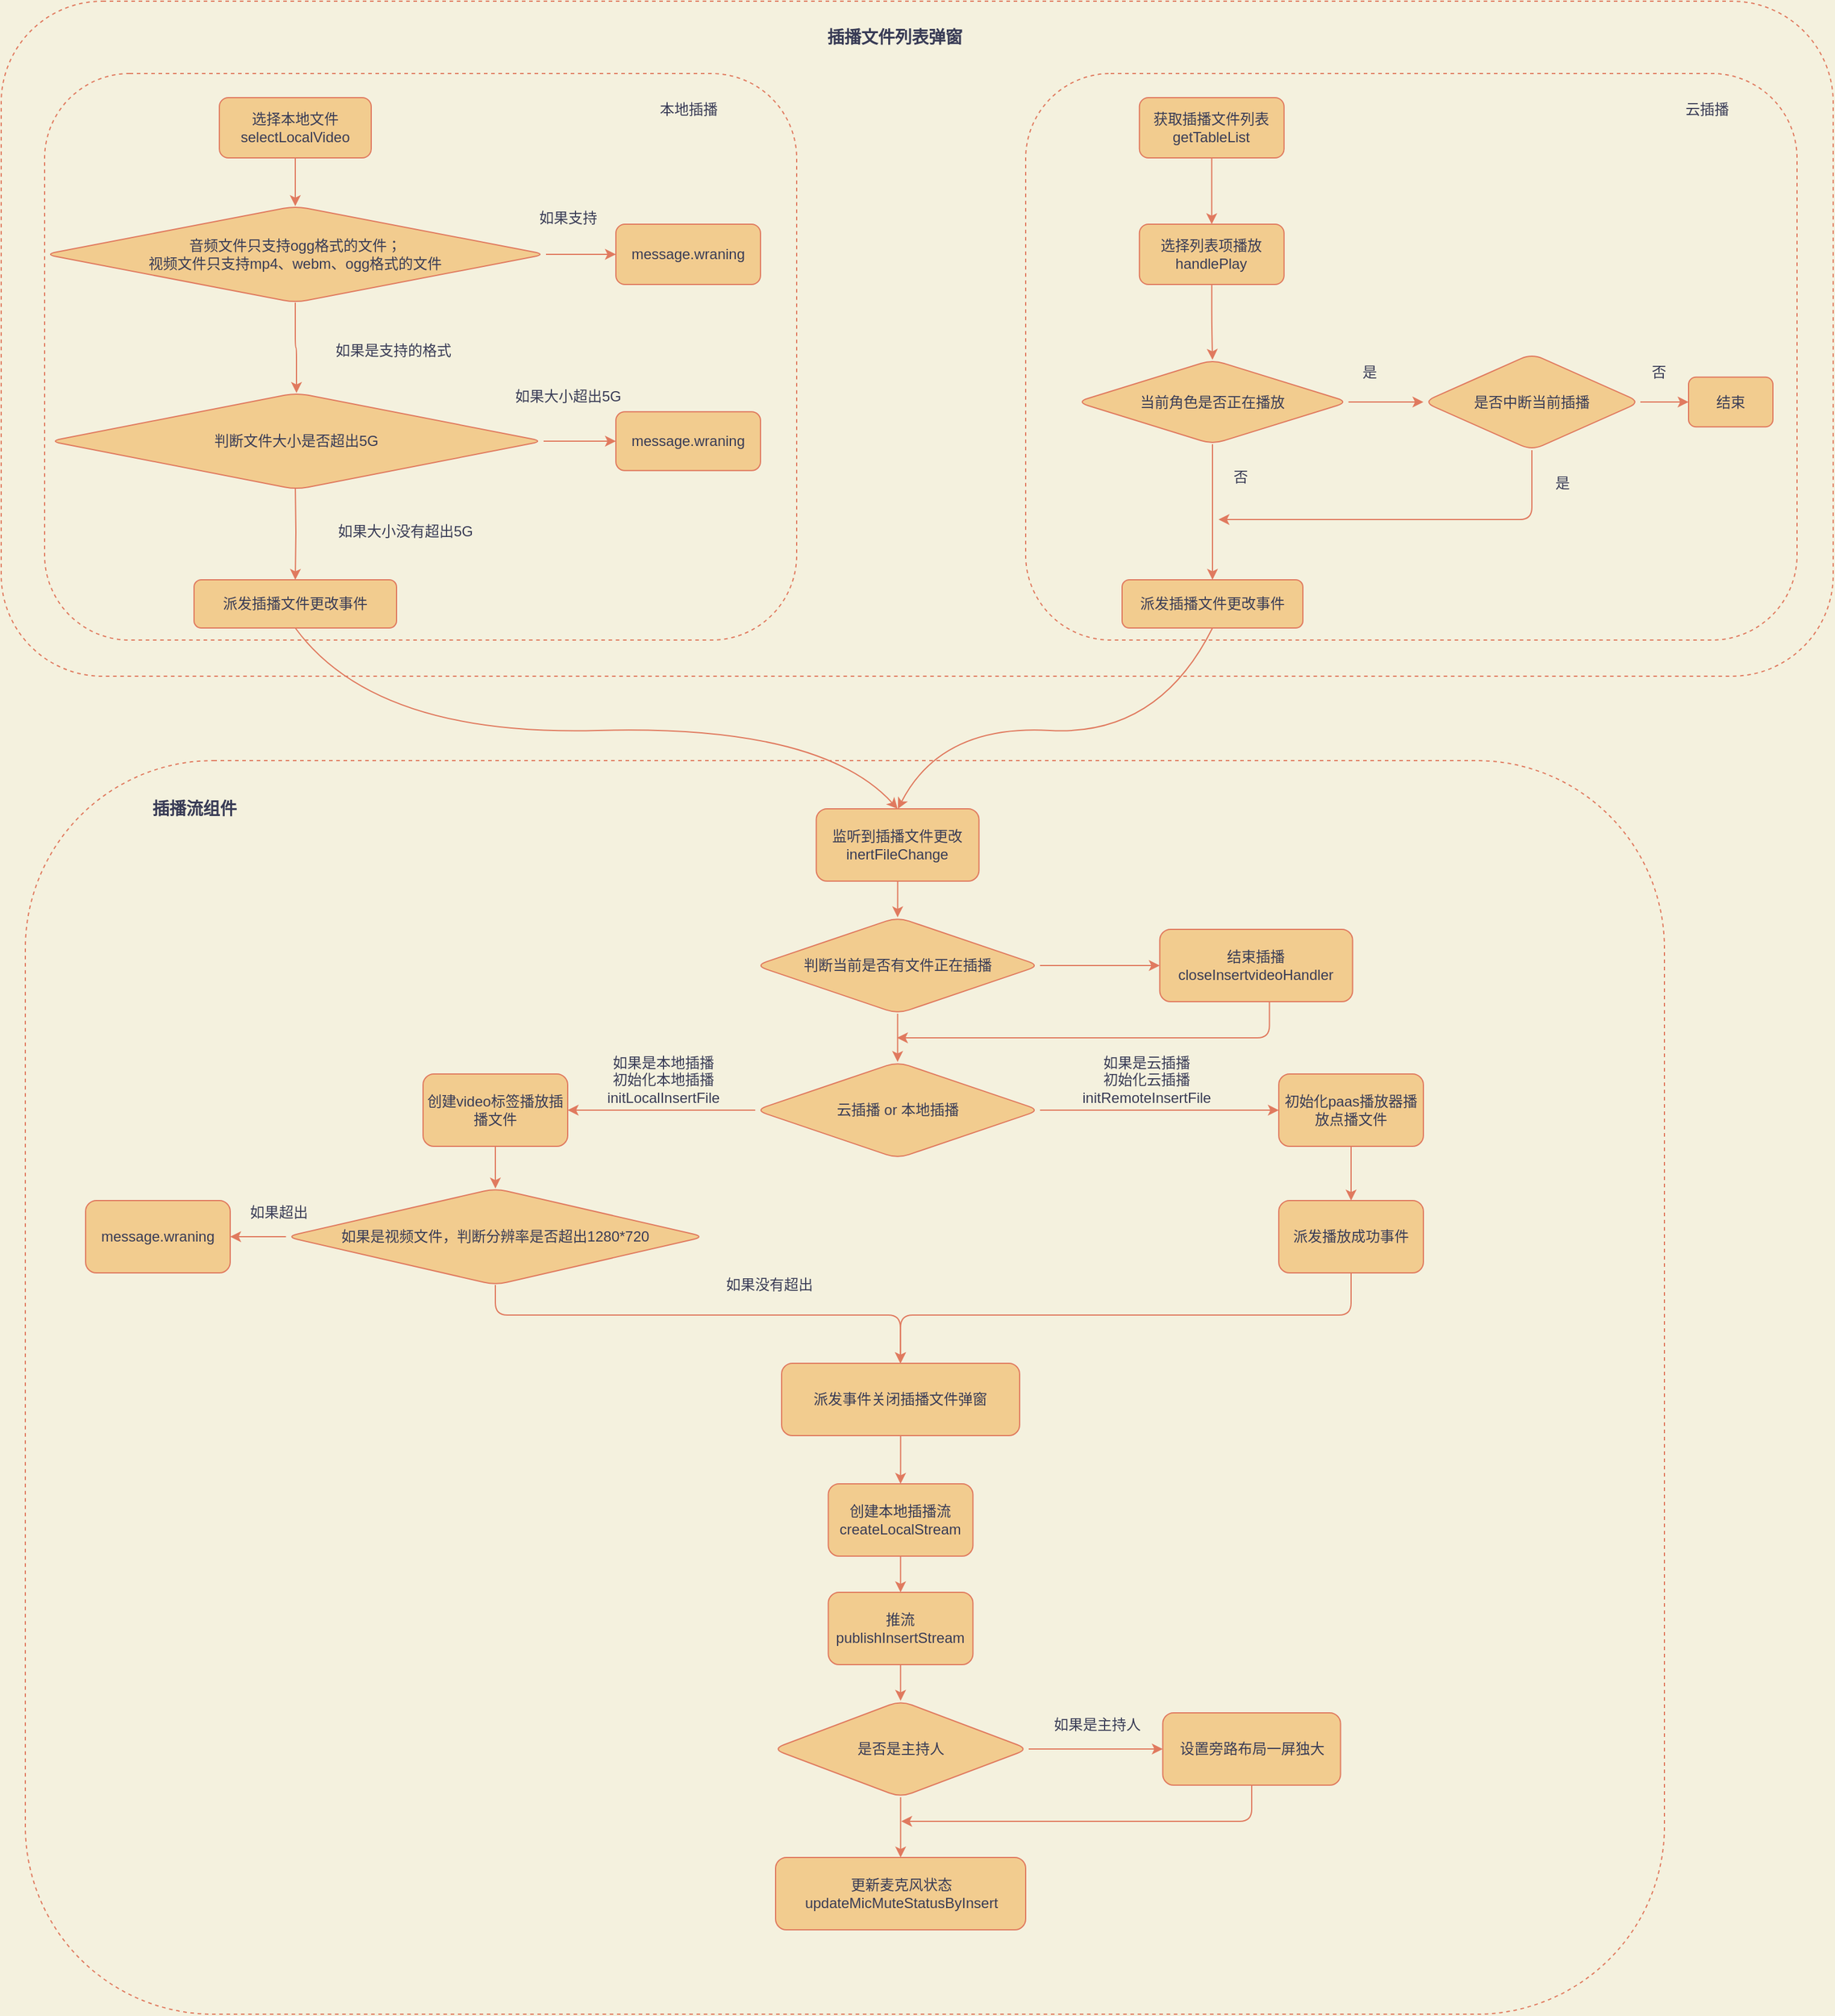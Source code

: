 <mxfile version="17.4.0" type="device"><diagram id="HH8NktRQjwCHwINB59_O" name="Page-1"><mxGraphModel dx="1673" dy="887" grid="1" gridSize="10" guides="1" tooltips="1" connect="1" arrows="1" fold="1" page="1" pageScale="1" pageWidth="2339" pageHeight="3300" background="#F4F1DE" math="0" shadow="0"><root><mxCell id="0"/><mxCell id="1" parent="0"/><mxCell id="0r0gOWuuQr0Z9mJkLFZh-127" value="" style="rounded=1;whiteSpace=wrap;html=1;dashed=1;sketch=0;fontColor=#393C56;strokeColor=#E07A5F;fillColor=none;" vertex="1" parent="1"><mxGeometry x="430" y="790" width="1360" height="1040" as="geometry"/></mxCell><mxCell id="0r0gOWuuQr0Z9mJkLFZh-121" value="" style="rounded=1;whiteSpace=wrap;html=1;sketch=0;fontColor=#393C56;strokeColor=#E07A5F;fillColor=none;dashed=1;" vertex="1" parent="1"><mxGeometry x="1260" y="220" width="640" height="470" as="geometry"/></mxCell><mxCell id="0r0gOWuuQr0Z9mJkLFZh-120" value="" style="rounded=1;whiteSpace=wrap;html=1;sketch=0;fontColor=#393C56;strokeColor=#E07A5F;fillColor=none;dashed=1;" vertex="1" parent="1"><mxGeometry x="446" y="220" width="624" height="470" as="geometry"/></mxCell><mxCell id="0r0gOWuuQr0Z9mJkLFZh-119" value="" style="rounded=1;whiteSpace=wrap;html=1;sketch=0;fontColor=#393C56;strokeColor=#E07A5F;fillColor=none;dashed=1;" vertex="1" parent="1"><mxGeometry x="410" y="160" width="1520" height="560" as="geometry"/></mxCell><mxCell id="0r0gOWuuQr0Z9mJkLFZh-31" value="" style="edgeStyle=orthogonalEdgeStyle;curved=0;rounded=1;sketch=0;orthogonalLoop=1;jettySize=auto;html=1;fontColor=#393C56;strokeColor=#E07A5F;fillColor=#F2CC8F;" edge="1" parent="1" source="0r0gOWuuQr0Z9mJkLFZh-1" target="0r0gOWuuQr0Z9mJkLFZh-30"><mxGeometry relative="1" as="geometry"/></mxCell><mxCell id="0r0gOWuuQr0Z9mJkLFZh-1" value="选择本地文件&lt;br&gt;selectLocalVideo" style="rounded=1;whiteSpace=wrap;html=1;fillColor=#F2CC8F;strokeColor=#E07A5F;fontColor=#393C56;" vertex="1" parent="1"><mxGeometry x="591" y="240" width="126" height="50" as="geometry"/></mxCell><mxCell id="0r0gOWuuQr0Z9mJkLFZh-4" value="message.wraning" style="rounded=1;whiteSpace=wrap;html=1;fillColor=#F2CC8F;strokeColor=#E07A5F;fontColor=#393C56;" vertex="1" parent="1"><mxGeometry x="920" y="345" width="120" height="50" as="geometry"/></mxCell><mxCell id="0r0gOWuuQr0Z9mJkLFZh-7" value="如果支持" style="text;html=1;align=center;verticalAlign=middle;resizable=0;points=[];autosize=1;strokeColor=none;fillColor=none;fontColor=#393C56;" vertex="1" parent="1"><mxGeometry x="850.01" y="330" width="60" height="20" as="geometry"/></mxCell><mxCell id="0r0gOWuuQr0Z9mJkLFZh-11" value="如果是支持的格式" style="text;html=1;align=center;verticalAlign=middle;resizable=0;points=[];autosize=1;strokeColor=none;fillColor=none;fontColor=#393C56;" vertex="1" parent="1"><mxGeometry x="680" y="440" width="110" height="20" as="geometry"/></mxCell><mxCell id="0r0gOWuuQr0Z9mJkLFZh-18" value="" style="edgeStyle=orthogonalEdgeStyle;rounded=0;orthogonalLoop=1;jettySize=auto;html=1;labelBackgroundColor=#F4F1DE;strokeColor=#E07A5F;fontColor=#393C56;" edge="1" parent="1" target="0r0gOWuuQr0Z9mJkLFZh-17"><mxGeometry relative="1" as="geometry"><mxPoint x="654.0" y="560.0" as="sourcePoint"/></mxGeometry></mxCell><mxCell id="0r0gOWuuQr0Z9mJkLFZh-15" value="message.wraning" style="rounded=1;whiteSpace=wrap;html=1;fillColor=#F2CC8F;strokeColor=#E07A5F;fontColor=#393C56;" vertex="1" parent="1"><mxGeometry x="920" y="500.62" width="120" height="48.75" as="geometry"/></mxCell><mxCell id="0r0gOWuuQr0Z9mJkLFZh-17" value="派发插播文件更改事件" style="rounded=1;whiteSpace=wrap;html=1;fillColor=#F2CC8F;strokeColor=#E07A5F;fontColor=#393C56;" vertex="1" parent="1"><mxGeometry x="570" y="640" width="168" height="40" as="geometry"/></mxCell><mxCell id="0r0gOWuuQr0Z9mJkLFZh-19" value="如果大小超出5G" style="text;html=1;align=center;verticalAlign=middle;resizable=0;points=[];autosize=1;strokeColor=none;fillColor=none;fontColor=#393C56;" vertex="1" parent="1"><mxGeometry x="830.01" y="477.5" width="100" height="20" as="geometry"/></mxCell><mxCell id="0r0gOWuuQr0Z9mJkLFZh-20" value="如果大小没有超出5G" style="text;html=1;align=center;verticalAlign=middle;resizable=0;points=[];autosize=1;strokeColor=none;fillColor=none;fontColor=#393C56;" vertex="1" parent="1"><mxGeometry x="680" y="590" width="130" height="20" as="geometry"/></mxCell><mxCell id="0r0gOWuuQr0Z9mJkLFZh-22" value="&lt;b&gt;&lt;font style=&quot;font-size: 14px&quot;&gt;插播文件列表弹窗&lt;/font&gt;&lt;/b&gt;" style="text;html=1;align=center;verticalAlign=middle;resizable=0;points=[];autosize=1;strokeColor=none;fillColor=none;fontColor=#393C56;" vertex="1" parent="1"><mxGeometry x="1086.25" y="180" width="130" height="20" as="geometry"/></mxCell><mxCell id="0r0gOWuuQr0Z9mJkLFZh-23" value="&lt;b&gt;&lt;font style=&quot;font-size: 14px&quot;&gt;插播流组件&lt;/font&gt;&lt;/b&gt;" style="text;html=1;align=center;verticalAlign=middle;resizable=0;points=[];autosize=1;strokeColor=none;fillColor=none;fontColor=#393C56;" vertex="1" parent="1"><mxGeometry x="525.01" y="820" width="90" height="20" as="geometry"/></mxCell><mxCell id="0r0gOWuuQr0Z9mJkLFZh-29" value="" style="edgeStyle=orthogonalEdgeStyle;curved=0;rounded=1;sketch=0;orthogonalLoop=1;jettySize=auto;html=1;fontColor=#393C56;strokeColor=#E07A5F;fillColor=#F2CC8F;" edge="1" parent="1" source="0r0gOWuuQr0Z9mJkLFZh-24" target="0r0gOWuuQr0Z9mJkLFZh-28"><mxGeometry relative="1" as="geometry"/></mxCell><mxCell id="0r0gOWuuQr0Z9mJkLFZh-24" value="监听到插播文件更改&lt;br&gt;inertFileChange" style="rounded=1;whiteSpace=wrap;html=1;sketch=0;fontColor=#393C56;strokeColor=#E07A5F;fillColor=#F2CC8F;" vertex="1" parent="1"><mxGeometry x="1086.26" y="830" width="135" height="60" as="geometry"/></mxCell><mxCell id="0r0gOWuuQr0Z9mJkLFZh-40" value="" style="edgeStyle=orthogonalEdgeStyle;curved=0;rounded=1;sketch=0;orthogonalLoop=1;jettySize=auto;html=1;fontColor=#393C56;strokeColor=#E07A5F;fillColor=#F2CC8F;" edge="1" parent="1" source="0r0gOWuuQr0Z9mJkLFZh-28" target="0r0gOWuuQr0Z9mJkLFZh-39"><mxGeometry relative="1" as="geometry"/></mxCell><mxCell id="0r0gOWuuQr0Z9mJkLFZh-42" value="" style="edgeStyle=orthogonalEdgeStyle;curved=0;rounded=1;sketch=0;orthogonalLoop=1;jettySize=auto;html=1;fontColor=#393C56;strokeColor=#E07A5F;fillColor=#F2CC8F;" edge="1" parent="1" source="0r0gOWuuQr0Z9mJkLFZh-28" target="0r0gOWuuQr0Z9mJkLFZh-41"><mxGeometry relative="1" as="geometry"/></mxCell><mxCell id="0r0gOWuuQr0Z9mJkLFZh-28" value="判断当前是否有文件正在插播" style="rhombus;whiteSpace=wrap;html=1;fillColor=#F2CC8F;strokeColor=#E07A5F;fontColor=#393C56;rounded=1;sketch=0;" vertex="1" parent="1"><mxGeometry x="1035.63" y="920" width="236.25" height="80" as="geometry"/></mxCell><mxCell id="0r0gOWuuQr0Z9mJkLFZh-35" value="" style="edgeStyle=orthogonalEdgeStyle;curved=0;rounded=1;sketch=0;orthogonalLoop=1;jettySize=auto;html=1;fontColor=#393C56;strokeColor=#E07A5F;fillColor=#F2CC8F;" edge="1" parent="1" source="0r0gOWuuQr0Z9mJkLFZh-30" target="0r0gOWuuQr0Z9mJkLFZh-34"><mxGeometry relative="1" as="geometry"/></mxCell><mxCell id="0r0gOWuuQr0Z9mJkLFZh-36" value="" style="edgeStyle=orthogonalEdgeStyle;curved=0;rounded=1;sketch=0;orthogonalLoop=1;jettySize=auto;html=1;fontColor=#393C56;strokeColor=#E07A5F;fillColor=#F2CC8F;" edge="1" parent="1" source="0r0gOWuuQr0Z9mJkLFZh-30" target="0r0gOWuuQr0Z9mJkLFZh-4"><mxGeometry relative="1" as="geometry"><mxPoint x="900" y="360" as="targetPoint"/></mxGeometry></mxCell><mxCell id="0r0gOWuuQr0Z9mJkLFZh-30" value="&lt;span&gt;音频文件只支持ogg格式的文件；&lt;/span&gt;&lt;br&gt;&lt;span&gt;视频文件只支持mp4、webm、ogg格式的文件&lt;/span&gt;" style="rhombus;whiteSpace=wrap;html=1;fillColor=#F2CC8F;strokeColor=#E07A5F;fontColor=#393C56;rounded=1;" vertex="1" parent="1"><mxGeometry x="446" y="330" width="416" height="80" as="geometry"/></mxCell><mxCell id="0r0gOWuuQr0Z9mJkLFZh-37" value="" style="edgeStyle=orthogonalEdgeStyle;curved=0;rounded=1;sketch=0;orthogonalLoop=1;jettySize=auto;html=1;fontColor=#393C56;strokeColor=#E07A5F;fillColor=#F2CC8F;" edge="1" parent="1" source="0r0gOWuuQr0Z9mJkLFZh-34" target="0r0gOWuuQr0Z9mJkLFZh-15"><mxGeometry relative="1" as="geometry"/></mxCell><mxCell id="0r0gOWuuQr0Z9mJkLFZh-34" value="&lt;span&gt;判断文件大小是否超出5G&lt;/span&gt;" style="rhombus;whiteSpace=wrap;html=1;fillColor=#F2CC8F;strokeColor=#E07A5F;fontColor=#393C56;rounded=1;" vertex="1" parent="1"><mxGeometry x="450" y="485" width="410" height="80" as="geometry"/></mxCell><mxCell id="0r0gOWuuQr0Z9mJkLFZh-45" value="" style="edgeStyle=orthogonalEdgeStyle;curved=0;rounded=1;sketch=0;orthogonalLoop=1;jettySize=auto;html=1;fontColor=#393C56;strokeColor=#E07A5F;fillColor=#F2CC8F;" edge="1" parent="1" source="0r0gOWuuQr0Z9mJkLFZh-39"><mxGeometry relative="1" as="geometry"><mxPoint x="1153.26" y="1020" as="targetPoint"/><Array as="points"><mxPoint x="1462.26" y="1020"/></Array></mxGeometry></mxCell><mxCell id="0r0gOWuuQr0Z9mJkLFZh-39" value="结束插播&lt;br&gt;closeInsertvideoHandler" style="whiteSpace=wrap;html=1;fillColor=#F2CC8F;strokeColor=#E07A5F;fontColor=#393C56;rounded=1;sketch=0;" vertex="1" parent="1"><mxGeometry x="1371.26" y="930" width="160" height="60" as="geometry"/></mxCell><mxCell id="0r0gOWuuQr0Z9mJkLFZh-52" value="" style="edgeStyle=orthogonalEdgeStyle;curved=0;rounded=1;sketch=0;orthogonalLoop=1;jettySize=auto;html=1;fontColor=#393C56;strokeColor=#E07A5F;fillColor=#F2CC8F;entryX=0;entryY=0.5;entryDx=0;entryDy=0;" edge="1" parent="1" source="0r0gOWuuQr0Z9mJkLFZh-41" target="0r0gOWuuQr0Z9mJkLFZh-56"><mxGeometry relative="1" as="geometry"><mxPoint x="1410.005" y="1070.059" as="targetPoint"/></mxGeometry></mxCell><mxCell id="0r0gOWuuQr0Z9mJkLFZh-41" value="云插播 or 本地插播" style="rhombus;whiteSpace=wrap;html=1;fillColor=#F2CC8F;strokeColor=#E07A5F;fontColor=#393C56;rounded=1;sketch=0;" vertex="1" parent="1"><mxGeometry x="1035.63" y="1040" width="236.25" height="80" as="geometry"/></mxCell><mxCell id="0r0gOWuuQr0Z9mJkLFZh-55" value="" style="edgeStyle=orthogonalEdgeStyle;curved=0;rounded=1;sketch=0;orthogonalLoop=1;jettySize=auto;html=1;fontColor=#393C56;strokeColor=#E07A5F;fillColor=#F2CC8F;entryX=1;entryY=0.5;entryDx=0;entryDy=0;exitX=0;exitY=0.5;exitDx=0;exitDy=0;" edge="1" parent="1" source="0r0gOWuuQr0Z9mJkLFZh-41" target="0r0gOWuuQr0Z9mJkLFZh-60"><mxGeometry relative="1" as="geometry"><mxPoint x="1151.255" y="1240" as="sourcePoint"/><mxPoint x="1153.824" y="1160" as="targetPoint"/><Array as="points"><mxPoint x="890" y="1080"/><mxPoint x="890" y="1080"/></Array></mxGeometry></mxCell><mxCell id="0r0gOWuuQr0Z9mJkLFZh-50" value="如果是云插播&lt;br&gt;初始化云插播&lt;br&gt;initRemoteInsertFile" style="text;html=1;align=center;verticalAlign=middle;resizable=0;points=[];autosize=1;strokeColor=none;fillColor=none;fontColor=#393C56;" vertex="1" parent="1"><mxGeometry x="1300" y="1030" width="120" height="50" as="geometry"/></mxCell><mxCell id="0r0gOWuuQr0Z9mJkLFZh-53" value="如果是本地插播&lt;br&gt;初始化本地插播&lt;br&gt;initLocalInsertFile" style="text;html=1;align=center;verticalAlign=middle;resizable=0;points=[];autosize=1;strokeColor=none;fillColor=none;fontColor=#393C56;" vertex="1" parent="1"><mxGeometry x="904" y="1030" width="110" height="50" as="geometry"/></mxCell><mxCell id="0r0gOWuuQr0Z9mJkLFZh-88" value="" style="edgeStyle=orthogonalEdgeStyle;curved=0;rounded=1;sketch=0;orthogonalLoop=1;jettySize=auto;html=1;fontColor=#393C56;strokeColor=#E07A5F;fillColor=#F2CC8F;" edge="1" parent="1" source="0r0gOWuuQr0Z9mJkLFZh-56" target="0r0gOWuuQr0Z9mJkLFZh-87"><mxGeometry relative="1" as="geometry"/></mxCell><mxCell id="0r0gOWuuQr0Z9mJkLFZh-56" value="初始化paas播放器播放点播文件" style="whiteSpace=wrap;html=1;fillColor=#F2CC8F;strokeColor=#E07A5F;fontColor=#393C56;rounded=1;sketch=0;" vertex="1" parent="1"><mxGeometry x="1469.995" y="1050" width="120" height="60" as="geometry"/></mxCell><mxCell id="0r0gOWuuQr0Z9mJkLFZh-63" value="" style="edgeStyle=orthogonalEdgeStyle;curved=0;rounded=1;sketch=0;orthogonalLoop=1;jettySize=auto;html=1;fontColor=#393C56;strokeColor=#E07A5F;fillColor=#F2CC8F;" edge="1" parent="1" source="0r0gOWuuQr0Z9mJkLFZh-60" target="0r0gOWuuQr0Z9mJkLFZh-62"><mxGeometry relative="1" as="geometry"/></mxCell><mxCell id="0r0gOWuuQr0Z9mJkLFZh-60" value="创建video标签播放插播文件" style="whiteSpace=wrap;html=1;fillColor=#F2CC8F;strokeColor=#E07A5F;fontColor=#393C56;rounded=1;sketch=0;" vertex="1" parent="1"><mxGeometry x="760.005" y="1050" width="120" height="60" as="geometry"/></mxCell><mxCell id="0r0gOWuuQr0Z9mJkLFZh-65" value="" style="edgeStyle=orthogonalEdgeStyle;curved=0;rounded=1;sketch=0;orthogonalLoop=1;jettySize=auto;html=1;fontColor=#393C56;strokeColor=#E07A5F;fillColor=#F2CC8F;" edge="1" parent="1" source="0r0gOWuuQr0Z9mJkLFZh-62" target="0r0gOWuuQr0Z9mJkLFZh-64"><mxGeometry relative="1" as="geometry"/></mxCell><mxCell id="0r0gOWuuQr0Z9mJkLFZh-68" value="" style="edgeStyle=orthogonalEdgeStyle;curved=0;rounded=1;sketch=0;orthogonalLoop=1;jettySize=auto;html=1;fontColor=#393C56;strokeColor=#E07A5F;fillColor=#F2CC8F;exitX=0.5;exitY=1;exitDx=0;exitDy=0;" edge="1" parent="1" source="0r0gOWuuQr0Z9mJkLFZh-62" target="0r0gOWuuQr0Z9mJkLFZh-67"><mxGeometry relative="1" as="geometry"><Array as="points"><mxPoint x="820" y="1250"/><mxPoint x="1156" y="1250"/></Array></mxGeometry></mxCell><mxCell id="0r0gOWuuQr0Z9mJkLFZh-62" value="如果是视频文件，判断分辨率是否超出1280*720" style="rhombus;whiteSpace=wrap;html=1;fillColor=#F2CC8F;strokeColor=#E07A5F;fontColor=#393C56;rounded=1;sketch=0;" vertex="1" parent="1"><mxGeometry x="646.25" y="1145" width="347.51" height="80" as="geometry"/></mxCell><mxCell id="0r0gOWuuQr0Z9mJkLFZh-64" value="message.wraning" style="whiteSpace=wrap;html=1;fillColor=#F2CC8F;strokeColor=#E07A5F;fontColor=#393C56;rounded=1;sketch=0;" vertex="1" parent="1"><mxGeometry x="480.005" y="1155" width="120" height="60" as="geometry"/></mxCell><mxCell id="0r0gOWuuQr0Z9mJkLFZh-66" value="如果超出" style="text;html=1;align=center;verticalAlign=middle;resizable=0;points=[];autosize=1;strokeColor=none;fillColor=none;fontColor=#393C56;" vertex="1" parent="1"><mxGeometry x="610.01" y="1155" width="60" height="20" as="geometry"/></mxCell><mxCell id="0r0gOWuuQr0Z9mJkLFZh-71" value="" style="edgeStyle=orthogonalEdgeStyle;curved=0;rounded=1;sketch=0;orthogonalLoop=1;jettySize=auto;html=1;fontColor=#393C56;strokeColor=#E07A5F;fillColor=#F2CC8F;" edge="1" parent="1" source="0r0gOWuuQr0Z9mJkLFZh-67" target="0r0gOWuuQr0Z9mJkLFZh-70"><mxGeometry relative="1" as="geometry"/></mxCell><mxCell id="0r0gOWuuQr0Z9mJkLFZh-67" value="派发事件关闭插播文件弹窗" style="whiteSpace=wrap;html=1;fillColor=#F2CC8F;strokeColor=#E07A5F;fontColor=#393C56;rounded=1;sketch=0;" vertex="1" parent="1"><mxGeometry x="1057.49" y="1290" width="197.51" height="60" as="geometry"/></mxCell><mxCell id="0r0gOWuuQr0Z9mJkLFZh-69" value="如果没有超出" style="text;html=1;align=center;verticalAlign=middle;resizable=0;points=[];autosize=1;strokeColor=none;fillColor=none;fontColor=#393C56;" vertex="1" parent="1"><mxGeometry x="1002.01" y="1215" width="90" height="20" as="geometry"/></mxCell><mxCell id="0r0gOWuuQr0Z9mJkLFZh-73" value="" style="edgeStyle=orthogonalEdgeStyle;curved=0;rounded=1;sketch=0;orthogonalLoop=1;jettySize=auto;html=1;fontColor=#393C56;strokeColor=#E07A5F;fillColor=#F2CC8F;" edge="1" parent="1" source="0r0gOWuuQr0Z9mJkLFZh-70" target="0r0gOWuuQr0Z9mJkLFZh-72"><mxGeometry relative="1" as="geometry"/></mxCell><mxCell id="0r0gOWuuQr0Z9mJkLFZh-70" value="创建本地插播流&lt;br&gt;createLocalStream" style="whiteSpace=wrap;html=1;fillColor=#F2CC8F;strokeColor=#E07A5F;fontColor=#393C56;rounded=1;sketch=0;" vertex="1" parent="1"><mxGeometry x="1096.245" y="1390" width="120" height="60" as="geometry"/></mxCell><mxCell id="0r0gOWuuQr0Z9mJkLFZh-75" value="" style="edgeStyle=orthogonalEdgeStyle;curved=0;rounded=1;sketch=0;orthogonalLoop=1;jettySize=auto;html=1;fontColor=#393C56;strokeColor=#E07A5F;fillColor=#F2CC8F;" edge="1" parent="1" source="0r0gOWuuQr0Z9mJkLFZh-72" target="0r0gOWuuQr0Z9mJkLFZh-74"><mxGeometry relative="1" as="geometry"/></mxCell><mxCell id="0r0gOWuuQr0Z9mJkLFZh-72" value="推流&lt;br&gt;publishInsertStream" style="whiteSpace=wrap;html=1;fillColor=#F2CC8F;strokeColor=#E07A5F;fontColor=#393C56;rounded=1;sketch=0;" vertex="1" parent="1"><mxGeometry x="1096.245" y="1480" width="120" height="60" as="geometry"/></mxCell><mxCell id="0r0gOWuuQr0Z9mJkLFZh-77" value="" style="edgeStyle=orthogonalEdgeStyle;curved=0;rounded=1;sketch=0;orthogonalLoop=1;jettySize=auto;html=1;fontColor=#393C56;strokeColor=#E07A5F;fillColor=#F2CC8F;" edge="1" parent="1" source="0r0gOWuuQr0Z9mJkLFZh-74" target="0r0gOWuuQr0Z9mJkLFZh-76"><mxGeometry relative="1" as="geometry"/></mxCell><mxCell id="0r0gOWuuQr0Z9mJkLFZh-80" value="" style="edgeStyle=orthogonalEdgeStyle;curved=0;rounded=1;sketch=0;orthogonalLoop=1;jettySize=auto;html=1;fontColor=#393C56;strokeColor=#E07A5F;fillColor=#F2CC8F;" edge="1" parent="1" source="0r0gOWuuQr0Z9mJkLFZh-74" target="0r0gOWuuQr0Z9mJkLFZh-79"><mxGeometry relative="1" as="geometry"/></mxCell><mxCell id="0r0gOWuuQr0Z9mJkLFZh-74" value="是否是主持人" style="rhombus;whiteSpace=wrap;html=1;fillColor=#F2CC8F;strokeColor=#E07A5F;fontColor=#393C56;rounded=1;sketch=0;" vertex="1" parent="1"><mxGeometry x="1050" y="1570" width="212.5" height="80" as="geometry"/></mxCell><mxCell id="0r0gOWuuQr0Z9mJkLFZh-84" value="" style="edgeStyle=orthogonalEdgeStyle;curved=0;rounded=1;sketch=0;orthogonalLoop=1;jettySize=auto;html=1;fontColor=#393C56;strokeColor=#E07A5F;fillColor=#F2CC8F;" edge="1" parent="1" source="0r0gOWuuQr0Z9mJkLFZh-76"><mxGeometry relative="1" as="geometry"><mxPoint x="1156.75" y="1670" as="targetPoint"/><Array as="points"><mxPoint x="1447.75" y="1670"/></Array></mxGeometry></mxCell><mxCell id="0r0gOWuuQr0Z9mJkLFZh-76" value="设置旁路布局一屏独大" style="whiteSpace=wrap;html=1;fillColor=#F2CC8F;strokeColor=#E07A5F;fontColor=#393C56;rounded=1;sketch=0;" vertex="1" parent="1"><mxGeometry x="1373.75" y="1580" width="147.51" height="60" as="geometry"/></mxCell><mxCell id="0r0gOWuuQr0Z9mJkLFZh-78" value="如果是主持人" style="text;html=1;align=center;verticalAlign=middle;resizable=0;points=[];autosize=1;strokeColor=none;fillColor=none;fontColor=#393C56;" vertex="1" parent="1"><mxGeometry x="1274.37" y="1580" width="90" height="20" as="geometry"/></mxCell><mxCell id="0r0gOWuuQr0Z9mJkLFZh-79" value="更新麦克风状态&lt;br&gt;updateMicMuteStatusByInsert" style="whiteSpace=wrap;html=1;fillColor=#F2CC8F;strokeColor=#E07A5F;fontColor=#393C56;rounded=1;sketch=0;" vertex="1" parent="1"><mxGeometry x="1052.5" y="1700" width="207.5" height="60" as="geometry"/></mxCell><mxCell id="0r0gOWuuQr0Z9mJkLFZh-92" value="" style="edgeStyle=orthogonalEdgeStyle;curved=0;rounded=1;sketch=0;orthogonalLoop=1;jettySize=auto;html=1;fontColor=#393C56;strokeColor=#E07A5F;fillColor=#F2CC8F;entryX=0.5;entryY=0;entryDx=0;entryDy=0;" edge="1" parent="1" source="0r0gOWuuQr0Z9mJkLFZh-87" target="0r0gOWuuQr0Z9mJkLFZh-67"><mxGeometry relative="1" as="geometry"><mxPoint x="1529.995" y="1295" as="targetPoint"/><Array as="points"><mxPoint x="1530" y="1250"/><mxPoint x="1156" y="1250"/></Array></mxGeometry></mxCell><mxCell id="0r0gOWuuQr0Z9mJkLFZh-87" value="派发播放成功事件" style="whiteSpace=wrap;html=1;fillColor=#F2CC8F;strokeColor=#E07A5F;fontColor=#393C56;rounded=1;sketch=0;" vertex="1" parent="1"><mxGeometry x="1469.995" y="1155" width="120" height="60" as="geometry"/></mxCell><mxCell id="0r0gOWuuQr0Z9mJkLFZh-97" value="" style="edgeStyle=orthogonalEdgeStyle;curved=0;rounded=1;sketch=0;orthogonalLoop=1;jettySize=auto;html=1;fontColor=#393C56;strokeColor=#E07A5F;fillColor=#F2CC8F;" edge="1" parent="1" source="0r0gOWuuQr0Z9mJkLFZh-95" target="0r0gOWuuQr0Z9mJkLFZh-96"><mxGeometry relative="1" as="geometry"/></mxCell><mxCell id="0r0gOWuuQr0Z9mJkLFZh-95" value="获取插播文件列表&lt;br&gt;getTableList" style="rounded=1;whiteSpace=wrap;html=1;sketch=0;fontColor=#393C56;strokeColor=#E07A5F;fillColor=#F2CC8F;" vertex="1" parent="1"><mxGeometry x="1354.37" y="240" width="120" height="50" as="geometry"/></mxCell><mxCell id="0r0gOWuuQr0Z9mJkLFZh-99" value="" style="edgeStyle=orthogonalEdgeStyle;curved=0;rounded=1;sketch=0;orthogonalLoop=1;jettySize=auto;html=1;fontColor=#393C56;strokeColor=#E07A5F;fillColor=#F2CC8F;" edge="1" parent="1" source="0r0gOWuuQr0Z9mJkLFZh-96" target="0r0gOWuuQr0Z9mJkLFZh-98"><mxGeometry relative="1" as="geometry"/></mxCell><mxCell id="0r0gOWuuQr0Z9mJkLFZh-96" value="选择列表项播放&lt;br&gt;handlePlay" style="whiteSpace=wrap;html=1;fillColor=#F2CC8F;strokeColor=#E07A5F;fontColor=#393C56;rounded=1;sketch=0;" vertex="1" parent="1"><mxGeometry x="1354.37" y="345" width="120" height="50" as="geometry"/></mxCell><mxCell id="0r0gOWuuQr0Z9mJkLFZh-103" value="" style="edgeStyle=orthogonalEdgeStyle;curved=0;rounded=1;sketch=0;orthogonalLoop=1;jettySize=auto;html=1;fontColor=#393C56;strokeColor=#E07A5F;fillColor=#F2CC8F;" edge="1" parent="1" source="0r0gOWuuQr0Z9mJkLFZh-98" target="0r0gOWuuQr0Z9mJkLFZh-102"><mxGeometry relative="1" as="geometry"/></mxCell><mxCell id="0r0gOWuuQr0Z9mJkLFZh-105" value="" style="edgeStyle=orthogonalEdgeStyle;curved=0;rounded=1;sketch=0;orthogonalLoop=1;jettySize=auto;html=1;fontColor=#393C56;strokeColor=#E07A5F;fillColor=#F2CC8F;" edge="1" parent="1" source="0r0gOWuuQr0Z9mJkLFZh-98" target="0r0gOWuuQr0Z9mJkLFZh-104"><mxGeometry relative="1" as="geometry"/></mxCell><mxCell id="0r0gOWuuQr0Z9mJkLFZh-98" value="当前角色是否正在播放" style="rhombus;whiteSpace=wrap;html=1;fillColor=#F2CC8F;strokeColor=#E07A5F;fontColor=#393C56;rounded=1;sketch=0;" vertex="1" parent="1"><mxGeometry x="1302.19" y="457.5" width="225.63" height="70" as="geometry"/></mxCell><mxCell id="0r0gOWuuQr0Z9mJkLFZh-110" value="" style="edgeStyle=orthogonalEdgeStyle;curved=0;rounded=1;sketch=0;orthogonalLoop=1;jettySize=auto;html=1;fontColor=#393C56;strokeColor=#E07A5F;fillColor=#F2CC8F;exitX=0.5;exitY=1;exitDx=0;exitDy=0;" edge="1" parent="1" source="0r0gOWuuQr0Z9mJkLFZh-102"><mxGeometry relative="1" as="geometry"><mxPoint x="1420" y="590" as="targetPoint"/><Array as="points"><mxPoint x="1680" y="590"/></Array></mxGeometry></mxCell><mxCell id="0r0gOWuuQr0Z9mJkLFZh-113" value="" style="edgeStyle=orthogonalEdgeStyle;curved=0;rounded=1;sketch=0;orthogonalLoop=1;jettySize=auto;html=1;fontColor=#393C56;strokeColor=#E07A5F;fillColor=#F2CC8F;" edge="1" parent="1" source="0r0gOWuuQr0Z9mJkLFZh-102" target="0r0gOWuuQr0Z9mJkLFZh-112"><mxGeometry relative="1" as="geometry"/></mxCell><mxCell id="0r0gOWuuQr0Z9mJkLFZh-102" value="是否中断当前插播" style="rhombus;whiteSpace=wrap;html=1;fillColor=#F2CC8F;strokeColor=#E07A5F;fontColor=#393C56;rounded=1;sketch=0;" vertex="1" parent="1"><mxGeometry x="1590" y="452.5" width="180" height="80" as="geometry"/></mxCell><mxCell id="0r0gOWuuQr0Z9mJkLFZh-104" value="派发插播文件更改事件" style="whiteSpace=wrap;html=1;fillColor=#F2CC8F;strokeColor=#E07A5F;fontColor=#393C56;rounded=1;sketch=0;" vertex="1" parent="1"><mxGeometry x="1340" y="640" width="150" height="40" as="geometry"/></mxCell><mxCell id="0r0gOWuuQr0Z9mJkLFZh-106" value="是" style="text;html=1;align=center;verticalAlign=middle;resizable=0;points=[];autosize=1;strokeColor=none;fillColor=none;fontColor=#393C56;" vertex="1" parent="1"><mxGeometry x="1530" y="457.5" width="30" height="20" as="geometry"/></mxCell><mxCell id="0r0gOWuuQr0Z9mJkLFZh-107" value="否" style="text;html=1;align=center;verticalAlign=middle;resizable=0;points=[];autosize=1;strokeColor=none;fillColor=none;fontColor=#393C56;" vertex="1" parent="1"><mxGeometry x="1422.5" y="545" width="30" height="20" as="geometry"/></mxCell><mxCell id="0r0gOWuuQr0Z9mJkLFZh-111" value="是" style="text;html=1;align=center;verticalAlign=middle;resizable=0;points=[];autosize=1;strokeColor=none;fillColor=none;fontColor=#393C56;" vertex="1" parent="1"><mxGeometry x="1690" y="550" width="30" height="20" as="geometry"/></mxCell><mxCell id="0r0gOWuuQr0Z9mJkLFZh-112" value="结束" style="whiteSpace=wrap;html=1;fillColor=#F2CC8F;strokeColor=#E07A5F;fontColor=#393C56;rounded=1;sketch=0;" vertex="1" parent="1"><mxGeometry x="1810" y="471.88" width="70" height="41.25" as="geometry"/></mxCell><mxCell id="0r0gOWuuQr0Z9mJkLFZh-114" value="否" style="text;html=1;align=center;verticalAlign=middle;resizable=0;points=[];autosize=1;strokeColor=none;fillColor=none;fontColor=#393C56;" vertex="1" parent="1"><mxGeometry x="1770" y="457.5" width="30" height="20" as="geometry"/></mxCell><mxCell id="0r0gOWuuQr0Z9mJkLFZh-122" value="本地插播" style="text;html=1;align=center;verticalAlign=middle;resizable=0;points=[];autosize=1;strokeColor=none;fillColor=none;fontColor=#393C56;" vertex="1" parent="1"><mxGeometry x="950" y="240" width="60" height="20" as="geometry"/></mxCell><mxCell id="0r0gOWuuQr0Z9mJkLFZh-123" value="云插播" style="text;html=1;align=center;verticalAlign=middle;resizable=0;points=[];autosize=1;strokeColor=none;fillColor=none;fontColor=#393C56;" vertex="1" parent="1"><mxGeometry x="1800" y="240" width="50" height="20" as="geometry"/></mxCell><mxCell id="0r0gOWuuQr0Z9mJkLFZh-125" value="" style="curved=1;endArrow=classic;html=1;rounded=1;sketch=0;fontColor=#393C56;strokeColor=#E07A5F;fillColor=#F2CC8F;exitX=0.5;exitY=1;exitDx=0;exitDy=0;entryX=0.5;entryY=0;entryDx=0;entryDy=0;" edge="1" parent="1" source="0r0gOWuuQr0Z9mJkLFZh-17" target="0r0gOWuuQr0Z9mJkLFZh-24"><mxGeometry width="50" height="50" relative="1" as="geometry"><mxPoint x="1140" y="710" as="sourcePoint"/><mxPoint x="1190" y="660" as="targetPoint"/><Array as="points"><mxPoint x="720" y="770"/><mxPoint x="1090" y="760"/></Array></mxGeometry></mxCell><mxCell id="0r0gOWuuQr0Z9mJkLFZh-126" value="" style="curved=1;endArrow=classic;html=1;rounded=1;sketch=0;fontColor=#393C56;strokeColor=#E07A5F;fillColor=#F2CC8F;exitX=0.5;exitY=1;exitDx=0;exitDy=0;" edge="1" parent="1" source="0r0gOWuuQr0Z9mJkLFZh-104"><mxGeometry width="50" height="50" relative="1" as="geometry"><mxPoint x="1140" y="710" as="sourcePoint"/><mxPoint x="1154" y="830" as="targetPoint"/><Array as="points"><mxPoint x="1370" y="770"/><mxPoint x="1190" y="760"/></Array></mxGeometry></mxCell></root></mxGraphModel></diagram></mxfile>